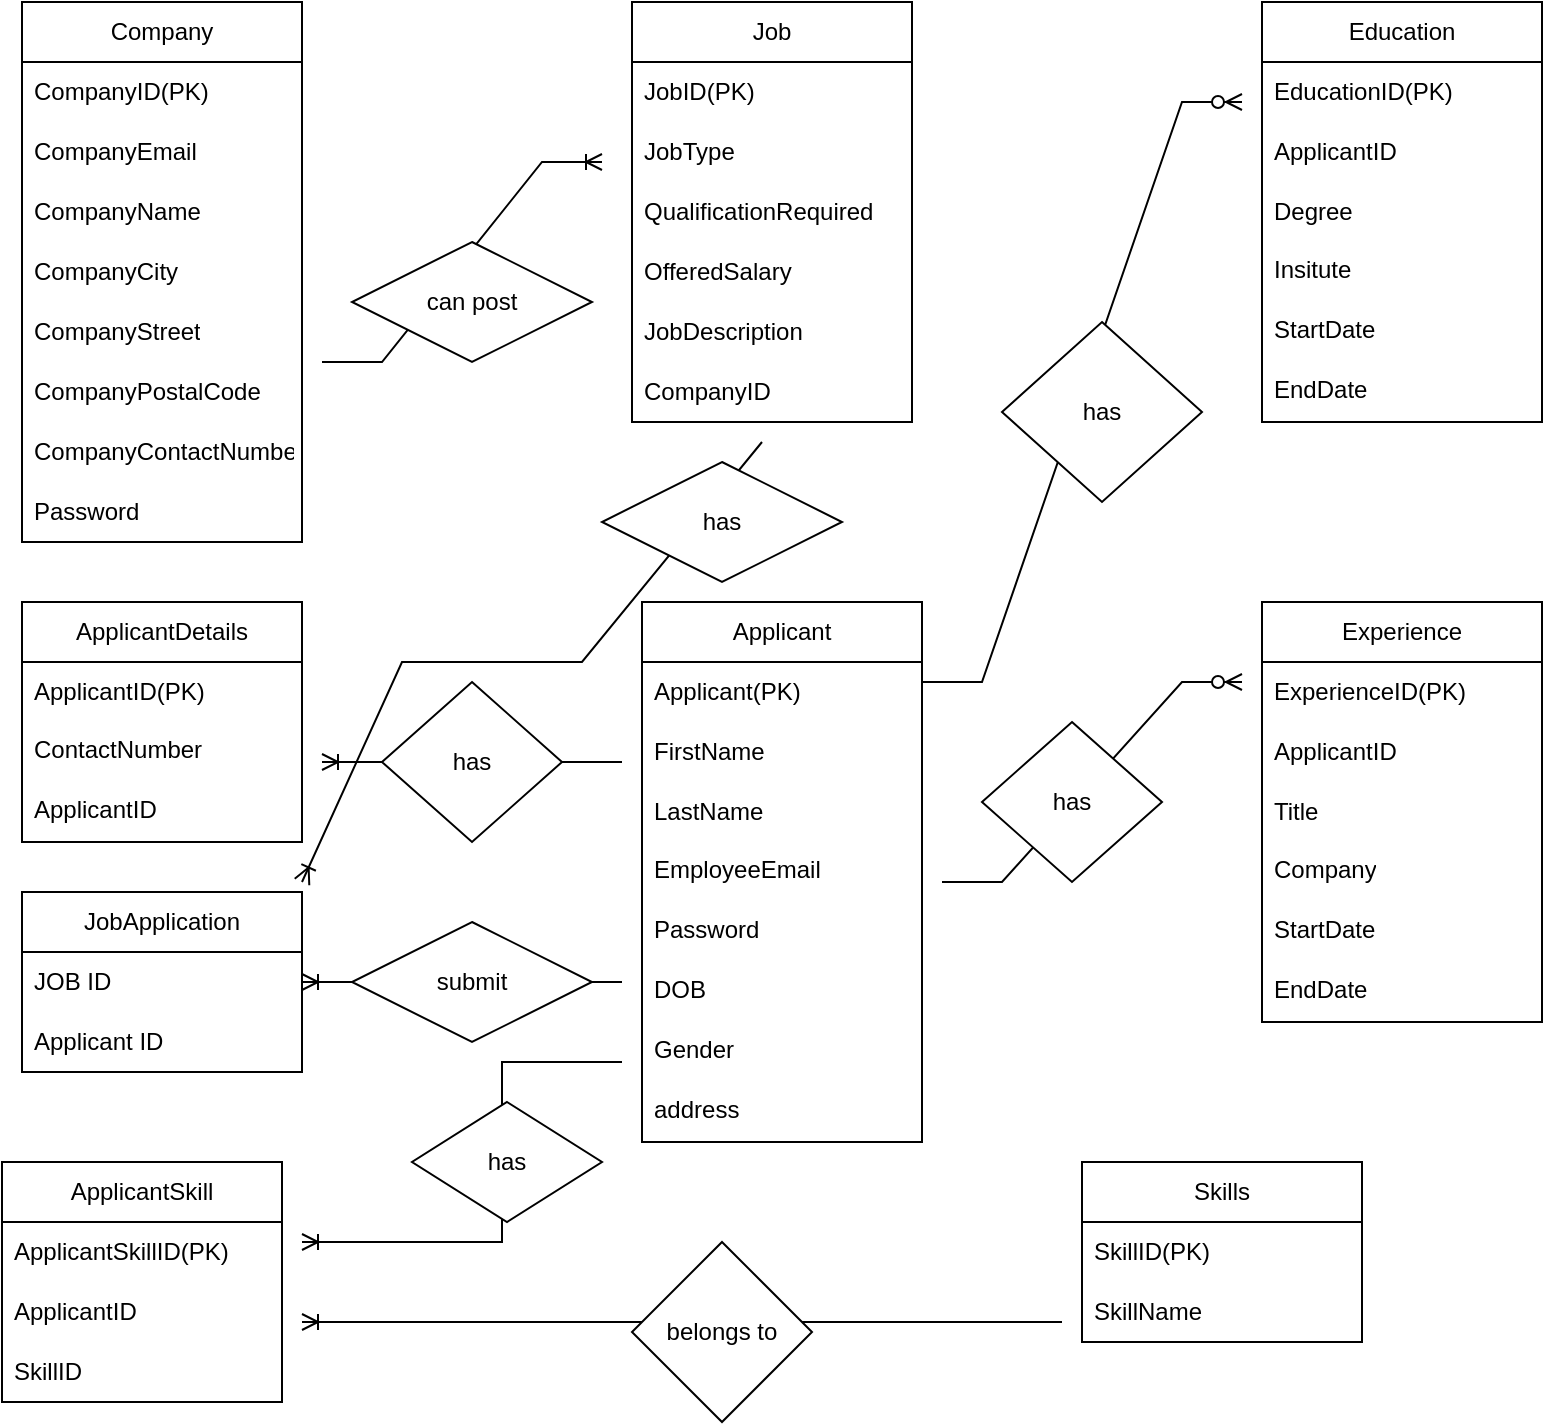 <mxfile version="22.1.0" type="device">
  <diagram id="R2lEEEUBdFMjLlhIrx00" name="Page-1">
    <mxGraphModel dx="1120" dy="478" grid="1" gridSize="10" guides="1" tooltips="1" connect="1" arrows="1" fold="1" page="1" pageScale="1" pageWidth="850" pageHeight="1100" math="0" shadow="0" extFonts="Permanent Marker^https://fonts.googleapis.com/css?family=Permanent+Marker">
      <root>
        <mxCell id="0" />
        <mxCell id="1" parent="0" />
        <mxCell id="zf6PG6DYMlyTsgwxkRbj-1" value="Company" style="swimlane;fontStyle=0;childLayout=stackLayout;horizontal=1;startSize=30;horizontalStack=0;resizeParent=1;resizeParentMax=0;resizeLast=0;collapsible=1;marginBottom=0;whiteSpace=wrap;html=1;" parent="1" vertex="1">
          <mxGeometry x="50" y="20" width="140" height="270" as="geometry" />
        </mxCell>
        <mxCell id="zf6PG6DYMlyTsgwxkRbj-2" value="CompanyID(PK)" style="text;strokeColor=none;fillColor=none;align=left;verticalAlign=middle;spacingLeft=4;spacingRight=4;overflow=hidden;points=[[0,0.5],[1,0.5]];portConstraint=eastwest;rotatable=0;whiteSpace=wrap;html=1;" parent="zf6PG6DYMlyTsgwxkRbj-1" vertex="1">
          <mxGeometry y="30" width="140" height="30" as="geometry" />
        </mxCell>
        <mxCell id="zf6PG6DYMlyTsgwxkRbj-3" value="CompanyEmail" style="text;strokeColor=none;fillColor=none;align=left;verticalAlign=middle;spacingLeft=4;spacingRight=4;overflow=hidden;points=[[0,0.5],[1,0.5]];portConstraint=eastwest;rotatable=0;whiteSpace=wrap;html=1;" parent="zf6PG6DYMlyTsgwxkRbj-1" vertex="1">
          <mxGeometry y="60" width="140" height="30" as="geometry" />
        </mxCell>
        <mxCell id="zf6PG6DYMlyTsgwxkRbj-4" value="CompanyName" style="text;strokeColor=none;fillColor=none;align=left;verticalAlign=middle;spacingLeft=4;spacingRight=4;overflow=hidden;points=[[0,0.5],[1,0.5]];portConstraint=eastwest;rotatable=0;whiteSpace=wrap;html=1;" parent="zf6PG6DYMlyTsgwxkRbj-1" vertex="1">
          <mxGeometry y="90" width="140" height="30" as="geometry" />
        </mxCell>
        <mxCell id="zf6PG6DYMlyTsgwxkRbj-33" value="CompanyCity" style="text;strokeColor=none;fillColor=none;align=left;verticalAlign=middle;spacingLeft=4;spacingRight=4;overflow=hidden;points=[[0,0.5],[1,0.5]];portConstraint=eastwest;rotatable=0;whiteSpace=wrap;html=1;" parent="zf6PG6DYMlyTsgwxkRbj-1" vertex="1">
          <mxGeometry y="120" width="140" height="30" as="geometry" />
        </mxCell>
        <mxCell id="zf6PG6DYMlyTsgwxkRbj-34" value="CompanyStreet" style="text;strokeColor=none;fillColor=none;align=left;verticalAlign=middle;spacingLeft=4;spacingRight=4;overflow=hidden;points=[[0,0.5],[1,0.5]];portConstraint=eastwest;rotatable=0;whiteSpace=wrap;html=1;" parent="zf6PG6DYMlyTsgwxkRbj-1" vertex="1">
          <mxGeometry y="150" width="140" height="30" as="geometry" />
        </mxCell>
        <mxCell id="zf6PG6DYMlyTsgwxkRbj-36" value="CompanyPostalCode" style="text;strokeColor=none;fillColor=none;align=left;verticalAlign=middle;spacingLeft=4;spacingRight=4;overflow=hidden;points=[[0,0.5],[1,0.5]];portConstraint=eastwest;rotatable=0;whiteSpace=wrap;html=1;" parent="zf6PG6DYMlyTsgwxkRbj-1" vertex="1">
          <mxGeometry y="180" width="140" height="30" as="geometry" />
        </mxCell>
        <mxCell id="zf6PG6DYMlyTsgwxkRbj-37" value="CompanyContactNumber" style="text;strokeColor=none;fillColor=none;align=left;verticalAlign=middle;spacingLeft=4;spacingRight=4;overflow=hidden;points=[[0,0.5],[1,0.5]];portConstraint=eastwest;rotatable=0;whiteSpace=wrap;html=1;" parent="zf6PG6DYMlyTsgwxkRbj-1" vertex="1">
          <mxGeometry y="210" width="140" height="30" as="geometry" />
        </mxCell>
        <mxCell id="zf6PG6DYMlyTsgwxkRbj-38" value="Password" style="text;strokeColor=none;fillColor=none;align=left;verticalAlign=middle;spacingLeft=4;spacingRight=4;overflow=hidden;points=[[0,0.5],[1,0.5]];portConstraint=eastwest;rotatable=0;whiteSpace=wrap;html=1;" parent="zf6PG6DYMlyTsgwxkRbj-1" vertex="1">
          <mxGeometry y="240" width="140" height="30" as="geometry" />
        </mxCell>
        <mxCell id="zf6PG6DYMlyTsgwxkRbj-5" value="Job" style="swimlane;fontStyle=0;childLayout=stackLayout;horizontal=1;startSize=30;horizontalStack=0;resizeParent=1;resizeParentMax=0;resizeLast=0;collapsible=1;marginBottom=0;whiteSpace=wrap;html=1;" parent="1" vertex="1">
          <mxGeometry x="355" y="20" width="140" height="210" as="geometry" />
        </mxCell>
        <mxCell id="zf6PG6DYMlyTsgwxkRbj-6" value="JobID(PK)" style="text;strokeColor=none;fillColor=none;align=left;verticalAlign=middle;spacingLeft=4;spacingRight=4;overflow=hidden;points=[[0,0.5],[1,0.5]];portConstraint=eastwest;rotatable=0;whiteSpace=wrap;html=1;" parent="zf6PG6DYMlyTsgwxkRbj-5" vertex="1">
          <mxGeometry y="30" width="140" height="30" as="geometry" />
        </mxCell>
        <mxCell id="zf6PG6DYMlyTsgwxkRbj-8" value="JobType" style="text;strokeColor=none;fillColor=none;align=left;verticalAlign=middle;spacingLeft=4;spacingRight=4;overflow=hidden;points=[[0,0.5],[1,0.5]];portConstraint=eastwest;rotatable=0;whiteSpace=wrap;html=1;" parent="zf6PG6DYMlyTsgwxkRbj-5" vertex="1">
          <mxGeometry y="60" width="140" height="30" as="geometry" />
        </mxCell>
        <mxCell id="zf6PG6DYMlyTsgwxkRbj-35" value="QualificationRequired" style="text;strokeColor=none;fillColor=none;align=left;verticalAlign=middle;spacingLeft=4;spacingRight=4;overflow=hidden;points=[[0,0.5],[1,0.5]];portConstraint=eastwest;rotatable=0;whiteSpace=wrap;html=1;" parent="zf6PG6DYMlyTsgwxkRbj-5" vertex="1">
          <mxGeometry y="90" width="140" height="30" as="geometry" />
        </mxCell>
        <mxCell id="zf6PG6DYMlyTsgwxkRbj-39" value="OfferedSalary" style="text;strokeColor=none;fillColor=none;align=left;verticalAlign=middle;spacingLeft=4;spacingRight=4;overflow=hidden;points=[[0,0.5],[1,0.5]];portConstraint=eastwest;rotatable=0;whiteSpace=wrap;html=1;" parent="zf6PG6DYMlyTsgwxkRbj-5" vertex="1">
          <mxGeometry y="120" width="140" height="30" as="geometry" />
        </mxCell>
        <mxCell id="zf6PG6DYMlyTsgwxkRbj-40" value="JobDescription" style="text;strokeColor=none;fillColor=none;align=left;verticalAlign=middle;spacingLeft=4;spacingRight=4;overflow=hidden;points=[[0,0.5],[1,0.5]];portConstraint=eastwest;rotatable=0;whiteSpace=wrap;html=1;" parent="zf6PG6DYMlyTsgwxkRbj-5" vertex="1">
          <mxGeometry y="150" width="140" height="30" as="geometry" />
        </mxCell>
        <mxCell id="zf6PG6DYMlyTsgwxkRbj-7" value="CompanyID" style="text;strokeColor=none;fillColor=none;align=left;verticalAlign=middle;spacingLeft=4;spacingRight=4;overflow=hidden;points=[[0,0.5],[1,0.5]];portConstraint=eastwest;rotatable=0;whiteSpace=wrap;html=1;" parent="zf6PG6DYMlyTsgwxkRbj-5" vertex="1">
          <mxGeometry y="180" width="140" height="30" as="geometry" />
        </mxCell>
        <mxCell id="zf6PG6DYMlyTsgwxkRbj-9" value="Applicant" style="swimlane;fontStyle=0;childLayout=stackLayout;horizontal=1;startSize=30;horizontalStack=0;resizeParent=1;resizeParentMax=0;resizeLast=0;collapsible=1;marginBottom=0;whiteSpace=wrap;html=1;" parent="1" vertex="1">
          <mxGeometry x="360" y="320" width="140" height="270" as="geometry">
            <mxRectangle x="660" y="20" width="90" height="30" as="alternateBounds" />
          </mxGeometry>
        </mxCell>
        <mxCell id="zf6PG6DYMlyTsgwxkRbj-10" value="Applicant(PK)" style="text;strokeColor=none;fillColor=none;align=left;verticalAlign=middle;spacingLeft=4;spacingRight=4;overflow=hidden;points=[[0,0.5],[1,0.5]];portConstraint=eastwest;rotatable=0;whiteSpace=wrap;html=1;" parent="zf6PG6DYMlyTsgwxkRbj-9" vertex="1">
          <mxGeometry y="30" width="140" height="30" as="geometry" />
        </mxCell>
        <mxCell id="zf6PG6DYMlyTsgwxkRbj-11" value="FirstName" style="text;strokeColor=none;fillColor=none;align=left;verticalAlign=middle;spacingLeft=4;spacingRight=4;overflow=hidden;points=[[0,0.5],[1,0.5]];portConstraint=eastwest;rotatable=0;whiteSpace=wrap;html=1;" parent="zf6PG6DYMlyTsgwxkRbj-9" vertex="1">
          <mxGeometry y="60" width="140" height="30" as="geometry" />
        </mxCell>
        <mxCell id="zf6PG6DYMlyTsgwxkRbj-12" value="LastName" style="text;strokeColor=none;fillColor=none;align=left;verticalAlign=middle;spacingLeft=4;spacingRight=4;overflow=hidden;points=[[0,0.5],[1,0.5]];portConstraint=eastwest;rotatable=0;whiteSpace=wrap;html=1;" parent="zf6PG6DYMlyTsgwxkRbj-9" vertex="1">
          <mxGeometry y="90" width="140" height="30" as="geometry" />
        </mxCell>
        <mxCell id="zf6PG6DYMlyTsgwxkRbj-42" value="EmployeeEmail" style="text;strokeColor=none;fillColor=none;spacingLeft=4;spacingRight=4;overflow=hidden;rotatable=0;points=[[0,0.5],[1,0.5]];portConstraint=eastwest;fontSize=12;whiteSpace=wrap;html=1;" parent="zf6PG6DYMlyTsgwxkRbj-9" vertex="1">
          <mxGeometry y="120" width="140" height="30" as="geometry" />
        </mxCell>
        <mxCell id="zf6PG6DYMlyTsgwxkRbj-43" value="Password" style="text;strokeColor=none;fillColor=none;spacingLeft=4;spacingRight=4;overflow=hidden;rotatable=0;points=[[0,0.5],[1,0.5]];portConstraint=eastwest;fontSize=12;whiteSpace=wrap;html=1;" parent="zf6PG6DYMlyTsgwxkRbj-9" vertex="1">
          <mxGeometry y="150" width="140" height="30" as="geometry" />
        </mxCell>
        <mxCell id="zf6PG6DYMlyTsgwxkRbj-44" value="DOB" style="text;strokeColor=none;fillColor=none;spacingLeft=4;spacingRight=4;overflow=hidden;rotatable=0;points=[[0,0.5],[1,0.5]];portConstraint=eastwest;fontSize=12;whiteSpace=wrap;html=1;" parent="zf6PG6DYMlyTsgwxkRbj-9" vertex="1">
          <mxGeometry y="180" width="140" height="30" as="geometry" />
        </mxCell>
        <mxCell id="zf6PG6DYMlyTsgwxkRbj-45" value="Gender" style="text;strokeColor=none;fillColor=none;spacingLeft=4;spacingRight=4;overflow=hidden;rotatable=0;points=[[0,0.5],[1,0.5]];portConstraint=eastwest;fontSize=12;whiteSpace=wrap;html=1;" parent="zf6PG6DYMlyTsgwxkRbj-9" vertex="1">
          <mxGeometry y="210" width="140" height="30" as="geometry" />
        </mxCell>
        <mxCell id="zf6PG6DYMlyTsgwxkRbj-80" value="address" style="text;strokeColor=none;fillColor=none;spacingLeft=4;spacingRight=4;overflow=hidden;rotatable=0;points=[[0,0.5],[1,0.5]];portConstraint=eastwest;fontSize=12;whiteSpace=wrap;html=1;" parent="zf6PG6DYMlyTsgwxkRbj-9" vertex="1">
          <mxGeometry y="240" width="140" height="30" as="geometry" />
        </mxCell>
        <mxCell id="zf6PG6DYMlyTsgwxkRbj-13" value="Experience" style="swimlane;fontStyle=0;childLayout=stackLayout;horizontal=1;startSize=30;horizontalStack=0;resizeParent=1;resizeParentMax=0;resizeLast=0;collapsible=1;marginBottom=0;whiteSpace=wrap;html=1;" parent="1" vertex="1">
          <mxGeometry x="670" y="320" width="140" height="210" as="geometry" />
        </mxCell>
        <mxCell id="zf6PG6DYMlyTsgwxkRbj-14" value="ExperienceID(PK)" style="text;strokeColor=none;fillColor=none;align=left;verticalAlign=middle;spacingLeft=4;spacingRight=4;overflow=hidden;points=[[0,0.5],[1,0.5]];portConstraint=eastwest;rotatable=0;whiteSpace=wrap;html=1;" parent="zf6PG6DYMlyTsgwxkRbj-13" vertex="1">
          <mxGeometry y="30" width="140" height="30" as="geometry" />
        </mxCell>
        <mxCell id="zf6PG6DYMlyTsgwxkRbj-15" value="ApplicantID" style="text;strokeColor=none;fillColor=none;align=left;verticalAlign=middle;spacingLeft=4;spacingRight=4;overflow=hidden;points=[[0,0.5],[1,0.5]];portConstraint=eastwest;rotatable=0;whiteSpace=wrap;html=1;" parent="zf6PG6DYMlyTsgwxkRbj-13" vertex="1">
          <mxGeometry y="60" width="140" height="30" as="geometry" />
        </mxCell>
        <mxCell id="zf6PG6DYMlyTsgwxkRbj-16" value="Title" style="text;strokeColor=none;fillColor=none;align=left;verticalAlign=middle;spacingLeft=4;spacingRight=4;overflow=hidden;points=[[0,0.5],[1,0.5]];portConstraint=eastwest;rotatable=0;whiteSpace=wrap;html=1;" parent="zf6PG6DYMlyTsgwxkRbj-13" vertex="1">
          <mxGeometry y="90" width="140" height="30" as="geometry" />
        </mxCell>
        <mxCell id="zf6PG6DYMlyTsgwxkRbj-53" value="Company" style="text;strokeColor=none;fillColor=none;spacingLeft=4;spacingRight=4;overflow=hidden;rotatable=0;points=[[0,0.5],[1,0.5]];portConstraint=eastwest;fontSize=12;whiteSpace=wrap;html=1;" parent="zf6PG6DYMlyTsgwxkRbj-13" vertex="1">
          <mxGeometry y="120" width="140" height="30" as="geometry" />
        </mxCell>
        <mxCell id="zf6PG6DYMlyTsgwxkRbj-54" value="StartDate" style="text;strokeColor=none;fillColor=none;spacingLeft=4;spacingRight=4;overflow=hidden;rotatable=0;points=[[0,0.5],[1,0.5]];portConstraint=eastwest;fontSize=12;whiteSpace=wrap;html=1;" parent="zf6PG6DYMlyTsgwxkRbj-13" vertex="1">
          <mxGeometry y="150" width="140" height="30" as="geometry" />
        </mxCell>
        <mxCell id="zf6PG6DYMlyTsgwxkRbj-55" value="EndDate" style="text;strokeColor=none;fillColor=none;spacingLeft=4;spacingRight=4;overflow=hidden;rotatable=0;points=[[0,0.5],[1,0.5]];portConstraint=eastwest;fontSize=12;whiteSpace=wrap;html=1;" parent="zf6PG6DYMlyTsgwxkRbj-13" vertex="1">
          <mxGeometry y="180" width="140" height="30" as="geometry" />
        </mxCell>
        <mxCell id="zf6PG6DYMlyTsgwxkRbj-17" value="ApplicantSkill" style="swimlane;fontStyle=0;childLayout=stackLayout;horizontal=1;startSize=30;horizontalStack=0;resizeParent=1;resizeParentMax=0;resizeLast=0;collapsible=1;marginBottom=0;whiteSpace=wrap;html=1;" parent="1" vertex="1">
          <mxGeometry x="40" y="600" width="140" height="120" as="geometry" />
        </mxCell>
        <mxCell id="zf6PG6DYMlyTsgwxkRbj-18" value="ApplicantSkillID(PK)" style="text;strokeColor=none;fillColor=none;align=left;verticalAlign=middle;spacingLeft=4;spacingRight=4;overflow=hidden;points=[[0,0.5],[1,0.5]];portConstraint=eastwest;rotatable=0;whiteSpace=wrap;html=1;" parent="zf6PG6DYMlyTsgwxkRbj-17" vertex="1">
          <mxGeometry y="30" width="140" height="30" as="geometry" />
        </mxCell>
        <mxCell id="zf6PG6DYMlyTsgwxkRbj-19" value="ApplicantID" style="text;strokeColor=none;fillColor=none;align=left;verticalAlign=middle;spacingLeft=4;spacingRight=4;overflow=hidden;points=[[0,0.5],[1,0.5]];portConstraint=eastwest;rotatable=0;whiteSpace=wrap;html=1;" parent="zf6PG6DYMlyTsgwxkRbj-17" vertex="1">
          <mxGeometry y="60" width="140" height="30" as="geometry" />
        </mxCell>
        <mxCell id="zf6PG6DYMlyTsgwxkRbj-20" value="SkillID" style="text;strokeColor=none;fillColor=none;align=left;verticalAlign=middle;spacingLeft=4;spacingRight=4;overflow=hidden;points=[[0,0.5],[1,0.5]];portConstraint=eastwest;rotatable=0;whiteSpace=wrap;html=1;" parent="zf6PG6DYMlyTsgwxkRbj-17" vertex="1">
          <mxGeometry y="90" width="140" height="30" as="geometry" />
        </mxCell>
        <mxCell id="zf6PG6DYMlyTsgwxkRbj-21" value="ApplicantDetails" style="swimlane;fontStyle=0;childLayout=stackLayout;horizontal=1;startSize=30;horizontalStack=0;resizeParent=1;resizeParentMax=0;resizeLast=0;collapsible=1;marginBottom=0;whiteSpace=wrap;html=1;" parent="1" vertex="1">
          <mxGeometry x="50" y="320" width="140" height="120" as="geometry" />
        </mxCell>
        <mxCell id="zf6PG6DYMlyTsgwxkRbj-22" value="ApplicantID(PK)" style="text;strokeColor=none;fillColor=none;align=left;verticalAlign=middle;spacingLeft=4;spacingRight=4;overflow=hidden;points=[[0,0.5],[1,0.5]];portConstraint=eastwest;rotatable=0;whiteSpace=wrap;html=1;" parent="zf6PG6DYMlyTsgwxkRbj-21" vertex="1">
          <mxGeometry y="30" width="140" height="30" as="geometry" />
        </mxCell>
        <mxCell id="zf6PG6DYMlyTsgwxkRbj-51" value="ContactNumber" style="text;strokeColor=none;fillColor=none;spacingLeft=4;spacingRight=4;overflow=hidden;rotatable=0;points=[[0,0.5],[1,0.5]];portConstraint=eastwest;fontSize=12;whiteSpace=wrap;html=1;" parent="zf6PG6DYMlyTsgwxkRbj-21" vertex="1">
          <mxGeometry y="60" width="140" height="30" as="geometry" />
        </mxCell>
        <mxCell id="zf6PG6DYMlyTsgwxkRbj-52" value="ApplicantID" style="text;strokeColor=none;fillColor=none;spacingLeft=4;spacingRight=4;overflow=hidden;rotatable=0;points=[[0,0.5],[1,0.5]];portConstraint=eastwest;fontSize=12;whiteSpace=wrap;html=1;" parent="zf6PG6DYMlyTsgwxkRbj-21" vertex="1">
          <mxGeometry y="90" width="140" height="30" as="geometry" />
        </mxCell>
        <mxCell id="zf6PG6DYMlyTsgwxkRbj-25" value="Education" style="swimlane;fontStyle=0;childLayout=stackLayout;horizontal=1;startSize=30;horizontalStack=0;resizeParent=1;resizeParentMax=0;resizeLast=0;collapsible=1;marginBottom=0;whiteSpace=wrap;html=1;" parent="1" vertex="1">
          <mxGeometry x="670" y="20" width="140" height="210" as="geometry" />
        </mxCell>
        <mxCell id="zf6PG6DYMlyTsgwxkRbj-26" value="EducationID(PK)" style="text;strokeColor=none;fillColor=none;align=left;verticalAlign=middle;spacingLeft=4;spacingRight=4;overflow=hidden;points=[[0,0.5],[1,0.5]];portConstraint=eastwest;rotatable=0;whiteSpace=wrap;html=1;" parent="zf6PG6DYMlyTsgwxkRbj-25" vertex="1">
          <mxGeometry y="30" width="140" height="30" as="geometry" />
        </mxCell>
        <mxCell id="zf6PG6DYMlyTsgwxkRbj-27" value="ApplicantID" style="text;strokeColor=none;fillColor=none;align=left;verticalAlign=middle;spacingLeft=4;spacingRight=4;overflow=hidden;points=[[0,0.5],[1,0.5]];portConstraint=eastwest;rotatable=0;whiteSpace=wrap;html=1;" parent="zf6PG6DYMlyTsgwxkRbj-25" vertex="1">
          <mxGeometry y="60" width="140" height="30" as="geometry" />
        </mxCell>
        <mxCell id="zf6PG6DYMlyTsgwxkRbj-28" value="Degree" style="text;strokeColor=none;fillColor=none;align=left;verticalAlign=middle;spacingLeft=4;spacingRight=4;overflow=hidden;points=[[0,0.5],[1,0.5]];portConstraint=eastwest;rotatable=0;whiteSpace=wrap;html=1;" parent="zf6PG6DYMlyTsgwxkRbj-25" vertex="1">
          <mxGeometry y="90" width="140" height="30" as="geometry" />
        </mxCell>
        <mxCell id="zf6PG6DYMlyTsgwxkRbj-56" value="Insitute" style="text;strokeColor=none;fillColor=none;spacingLeft=4;spacingRight=4;overflow=hidden;rotatable=0;points=[[0,0.5],[1,0.5]];portConstraint=eastwest;fontSize=12;whiteSpace=wrap;html=1;" parent="zf6PG6DYMlyTsgwxkRbj-25" vertex="1">
          <mxGeometry y="120" width="140" height="30" as="geometry" />
        </mxCell>
        <mxCell id="zf6PG6DYMlyTsgwxkRbj-57" value="StartDate" style="text;strokeColor=none;fillColor=none;spacingLeft=4;spacingRight=4;overflow=hidden;rotatable=0;points=[[0,0.5],[1,0.5]];portConstraint=eastwest;fontSize=12;whiteSpace=wrap;html=1;" parent="zf6PG6DYMlyTsgwxkRbj-25" vertex="1">
          <mxGeometry y="150" width="140" height="30" as="geometry" />
        </mxCell>
        <mxCell id="zf6PG6DYMlyTsgwxkRbj-58" value="EndDate" style="text;strokeColor=none;fillColor=none;spacingLeft=4;spacingRight=4;overflow=hidden;rotatable=0;points=[[0,0.5],[1,0.5]];portConstraint=eastwest;fontSize=12;whiteSpace=wrap;html=1;" parent="zf6PG6DYMlyTsgwxkRbj-25" vertex="1">
          <mxGeometry y="180" width="140" height="30" as="geometry" />
        </mxCell>
        <mxCell id="zf6PG6DYMlyTsgwxkRbj-29" value="Skills" style="swimlane;fontStyle=0;childLayout=stackLayout;horizontal=1;startSize=30;horizontalStack=0;resizeParent=1;resizeParentMax=0;resizeLast=0;collapsible=1;marginBottom=0;whiteSpace=wrap;html=1;" parent="1" vertex="1">
          <mxGeometry x="580" y="600" width="140" height="90" as="geometry" />
        </mxCell>
        <mxCell id="zf6PG6DYMlyTsgwxkRbj-30" value="SkillID(PK)" style="text;strokeColor=none;fillColor=none;align=left;verticalAlign=middle;spacingLeft=4;spacingRight=4;overflow=hidden;points=[[0,0.5],[1,0.5]];portConstraint=eastwest;rotatable=0;whiteSpace=wrap;html=1;" parent="zf6PG6DYMlyTsgwxkRbj-29" vertex="1">
          <mxGeometry y="30" width="140" height="30" as="geometry" />
        </mxCell>
        <mxCell id="zf6PG6DYMlyTsgwxkRbj-31" value="SkillName" style="text;strokeColor=none;fillColor=none;align=left;verticalAlign=middle;spacingLeft=4;spacingRight=4;overflow=hidden;points=[[0,0.5],[1,0.5]];portConstraint=eastwest;rotatable=0;whiteSpace=wrap;html=1;" parent="zf6PG6DYMlyTsgwxkRbj-29" vertex="1">
          <mxGeometry y="60" width="140" height="30" as="geometry" />
        </mxCell>
        <mxCell id="zf6PG6DYMlyTsgwxkRbj-41" value="" style="edgeStyle=entityRelationEdgeStyle;fontSize=12;html=1;endArrow=ERoneToMany;rounded=0;" parent="1" edge="1">
          <mxGeometry width="100" height="100" relative="1" as="geometry">
            <mxPoint x="200" y="200" as="sourcePoint" />
            <mxPoint x="340" y="100" as="targetPoint" />
          </mxGeometry>
        </mxCell>
        <mxCell id="zf6PG6DYMlyTsgwxkRbj-60" value="" style="edgeStyle=entityRelationEdgeStyle;fontSize=12;html=1;endArrow=ERzeroToMany;endFill=1;rounded=0;" parent="1" edge="1">
          <mxGeometry width="100" height="100" relative="1" as="geometry">
            <mxPoint x="510" y="460" as="sourcePoint" />
            <mxPoint x="660" y="360" as="targetPoint" />
          </mxGeometry>
        </mxCell>
        <mxCell id="zf6PG6DYMlyTsgwxkRbj-62" value="" style="edgeStyle=entityRelationEdgeStyle;fontSize=12;html=1;endArrow=ERzeroToMany;endFill=1;rounded=0;" parent="1" edge="1">
          <mxGeometry width="100" height="100" relative="1" as="geometry">
            <mxPoint x="500" y="360" as="sourcePoint" />
            <mxPoint x="660" y="70" as="targetPoint" />
          </mxGeometry>
        </mxCell>
        <mxCell id="zf6PG6DYMlyTsgwxkRbj-65" value="" style="fontSize=12;html=1;endArrow=ERoneToMany;rounded=0;" parent="1" edge="1">
          <mxGeometry width="100" height="100" relative="1" as="geometry">
            <mxPoint x="350" y="400" as="sourcePoint" />
            <mxPoint x="200" y="400" as="targetPoint" />
          </mxGeometry>
        </mxCell>
        <mxCell id="zf6PG6DYMlyTsgwxkRbj-66" value="" style="fontSize=12;html=1;endArrow=ERoneToMany;rounded=0;" parent="1" edge="1">
          <mxGeometry width="100" height="100" relative="1" as="geometry">
            <mxPoint x="350" y="550" as="sourcePoint" />
            <mxPoint x="190" y="640" as="targetPoint" />
            <Array as="points">
              <mxPoint x="290" y="550" />
              <mxPoint x="290" y="640" />
            </Array>
          </mxGeometry>
        </mxCell>
        <object label="" placeholders="1" one="" id="zf6PG6DYMlyTsgwxkRbj-67">
          <mxCell style="fontSize=12;html=1;endArrow=ERoneToMany;rounded=0;" parent="1" edge="1">
            <mxGeometry width="100" height="100" relative="1" as="geometry">
              <mxPoint x="570" y="680" as="sourcePoint" />
              <mxPoint x="190" y="680" as="targetPoint" />
            </mxGeometry>
          </mxCell>
        </object>
        <mxCell id="zf6PG6DYMlyTsgwxkRbj-72" value="has" style="shape=rhombus;perimeter=rhombusPerimeter;whiteSpace=wrap;html=1;align=center;" parent="1" vertex="1">
          <mxGeometry x="530" y="380" width="90" height="80" as="geometry" />
        </mxCell>
        <mxCell id="zf6PG6DYMlyTsgwxkRbj-74" value="has" style="shape=rhombus;perimeter=rhombusPerimeter;whiteSpace=wrap;html=1;align=center;" parent="1" vertex="1">
          <mxGeometry x="540" y="180" width="100" height="90" as="geometry" />
        </mxCell>
        <mxCell id="zf6PG6DYMlyTsgwxkRbj-77" value="has" style="shape=rhombus;perimeter=rhombusPerimeter;whiteSpace=wrap;html=1;align=center;" parent="1" vertex="1">
          <mxGeometry x="230" y="360" width="90" height="80" as="geometry" />
        </mxCell>
        <mxCell id="zf6PG6DYMlyTsgwxkRbj-78" value="has" style="shape=rhombus;perimeter=rhombusPerimeter;whiteSpace=wrap;html=1;align=center;" parent="1" vertex="1">
          <mxGeometry x="245" y="570" width="95" height="60" as="geometry" />
        </mxCell>
        <mxCell id="zf6PG6DYMlyTsgwxkRbj-81" value="belongs to" style="shape=rhombus;perimeter=rhombusPerimeter;whiteSpace=wrap;html=1;align=center;" parent="1" vertex="1">
          <mxGeometry x="355" y="640" width="90" height="90" as="geometry" />
        </mxCell>
        <mxCell id="zf6PG6DYMlyTsgwxkRbj-83" value="can post" style="shape=rhombus;perimeter=rhombusPerimeter;whiteSpace=wrap;html=1;align=center;" parent="1" vertex="1">
          <mxGeometry x="215" y="140" width="120" height="60" as="geometry" />
        </mxCell>
        <mxCell id="ibla7ZKHUxeULMjR1P11-1" value="JobApplication" style="swimlane;fontStyle=0;childLayout=stackLayout;horizontal=1;startSize=30;horizontalStack=0;resizeParent=1;resizeParentMax=0;resizeLast=0;collapsible=1;marginBottom=0;whiteSpace=wrap;html=1;" parent="1" vertex="1">
          <mxGeometry x="50" y="465" width="140" height="90" as="geometry" />
        </mxCell>
        <mxCell id="ibla7ZKHUxeULMjR1P11-2" value="JOB ID" style="text;strokeColor=none;fillColor=none;align=left;verticalAlign=middle;spacingLeft=4;spacingRight=4;overflow=hidden;points=[[0,0.5],[1,0.5]];portConstraint=eastwest;rotatable=0;whiteSpace=wrap;html=1;" parent="ibla7ZKHUxeULMjR1P11-1" vertex="1">
          <mxGeometry y="30" width="140" height="30" as="geometry" />
        </mxCell>
        <mxCell id="ibla7ZKHUxeULMjR1P11-3" value="Applicant ID" style="text;strokeColor=none;fillColor=none;align=left;verticalAlign=middle;spacingLeft=4;spacingRight=4;overflow=hidden;points=[[0,0.5],[1,0.5]];portConstraint=eastwest;rotatable=0;whiteSpace=wrap;html=1;" parent="ibla7ZKHUxeULMjR1P11-1" vertex="1">
          <mxGeometry y="60" width="140" height="30" as="geometry" />
        </mxCell>
        <mxCell id="ibla7ZKHUxeULMjR1P11-5" value="" style="fontSize=12;html=1;endArrow=ERoneToMany;rounded=0;entryX=1;entryY=0.5;entryDx=0;entryDy=0;" parent="1" target="ibla7ZKHUxeULMjR1P11-2" edge="1">
          <mxGeometry width="100" height="100" relative="1" as="geometry">
            <mxPoint x="350" y="510" as="sourcePoint" />
            <mxPoint x="300" y="430" as="targetPoint" />
          </mxGeometry>
        </mxCell>
        <mxCell id="ibla7ZKHUxeULMjR1P11-8" value="submit" style="shape=rhombus;perimeter=rhombusPerimeter;whiteSpace=wrap;html=1;align=center;" parent="1" vertex="1">
          <mxGeometry x="215" y="480" width="120" height="60" as="geometry" />
        </mxCell>
        <mxCell id="ibla7ZKHUxeULMjR1P11-11" value="" style="fontSize=12;html=1;endArrow=ERoneToMany;rounded=0;" parent="1" edge="1">
          <mxGeometry width="100" height="100" relative="1" as="geometry">
            <mxPoint x="420" y="240" as="sourcePoint" />
            <mxPoint x="190" y="460" as="targetPoint" />
            <Array as="points">
              <mxPoint x="330" y="350" />
              <mxPoint x="240" y="350" />
            </Array>
          </mxGeometry>
        </mxCell>
        <mxCell id="ibla7ZKHUxeULMjR1P11-13" value="has" style="shape=rhombus;perimeter=rhombusPerimeter;whiteSpace=wrap;html=1;align=center;" parent="1" vertex="1">
          <mxGeometry x="340" y="250" width="120" height="60" as="geometry" />
        </mxCell>
      </root>
    </mxGraphModel>
  </diagram>
</mxfile>
